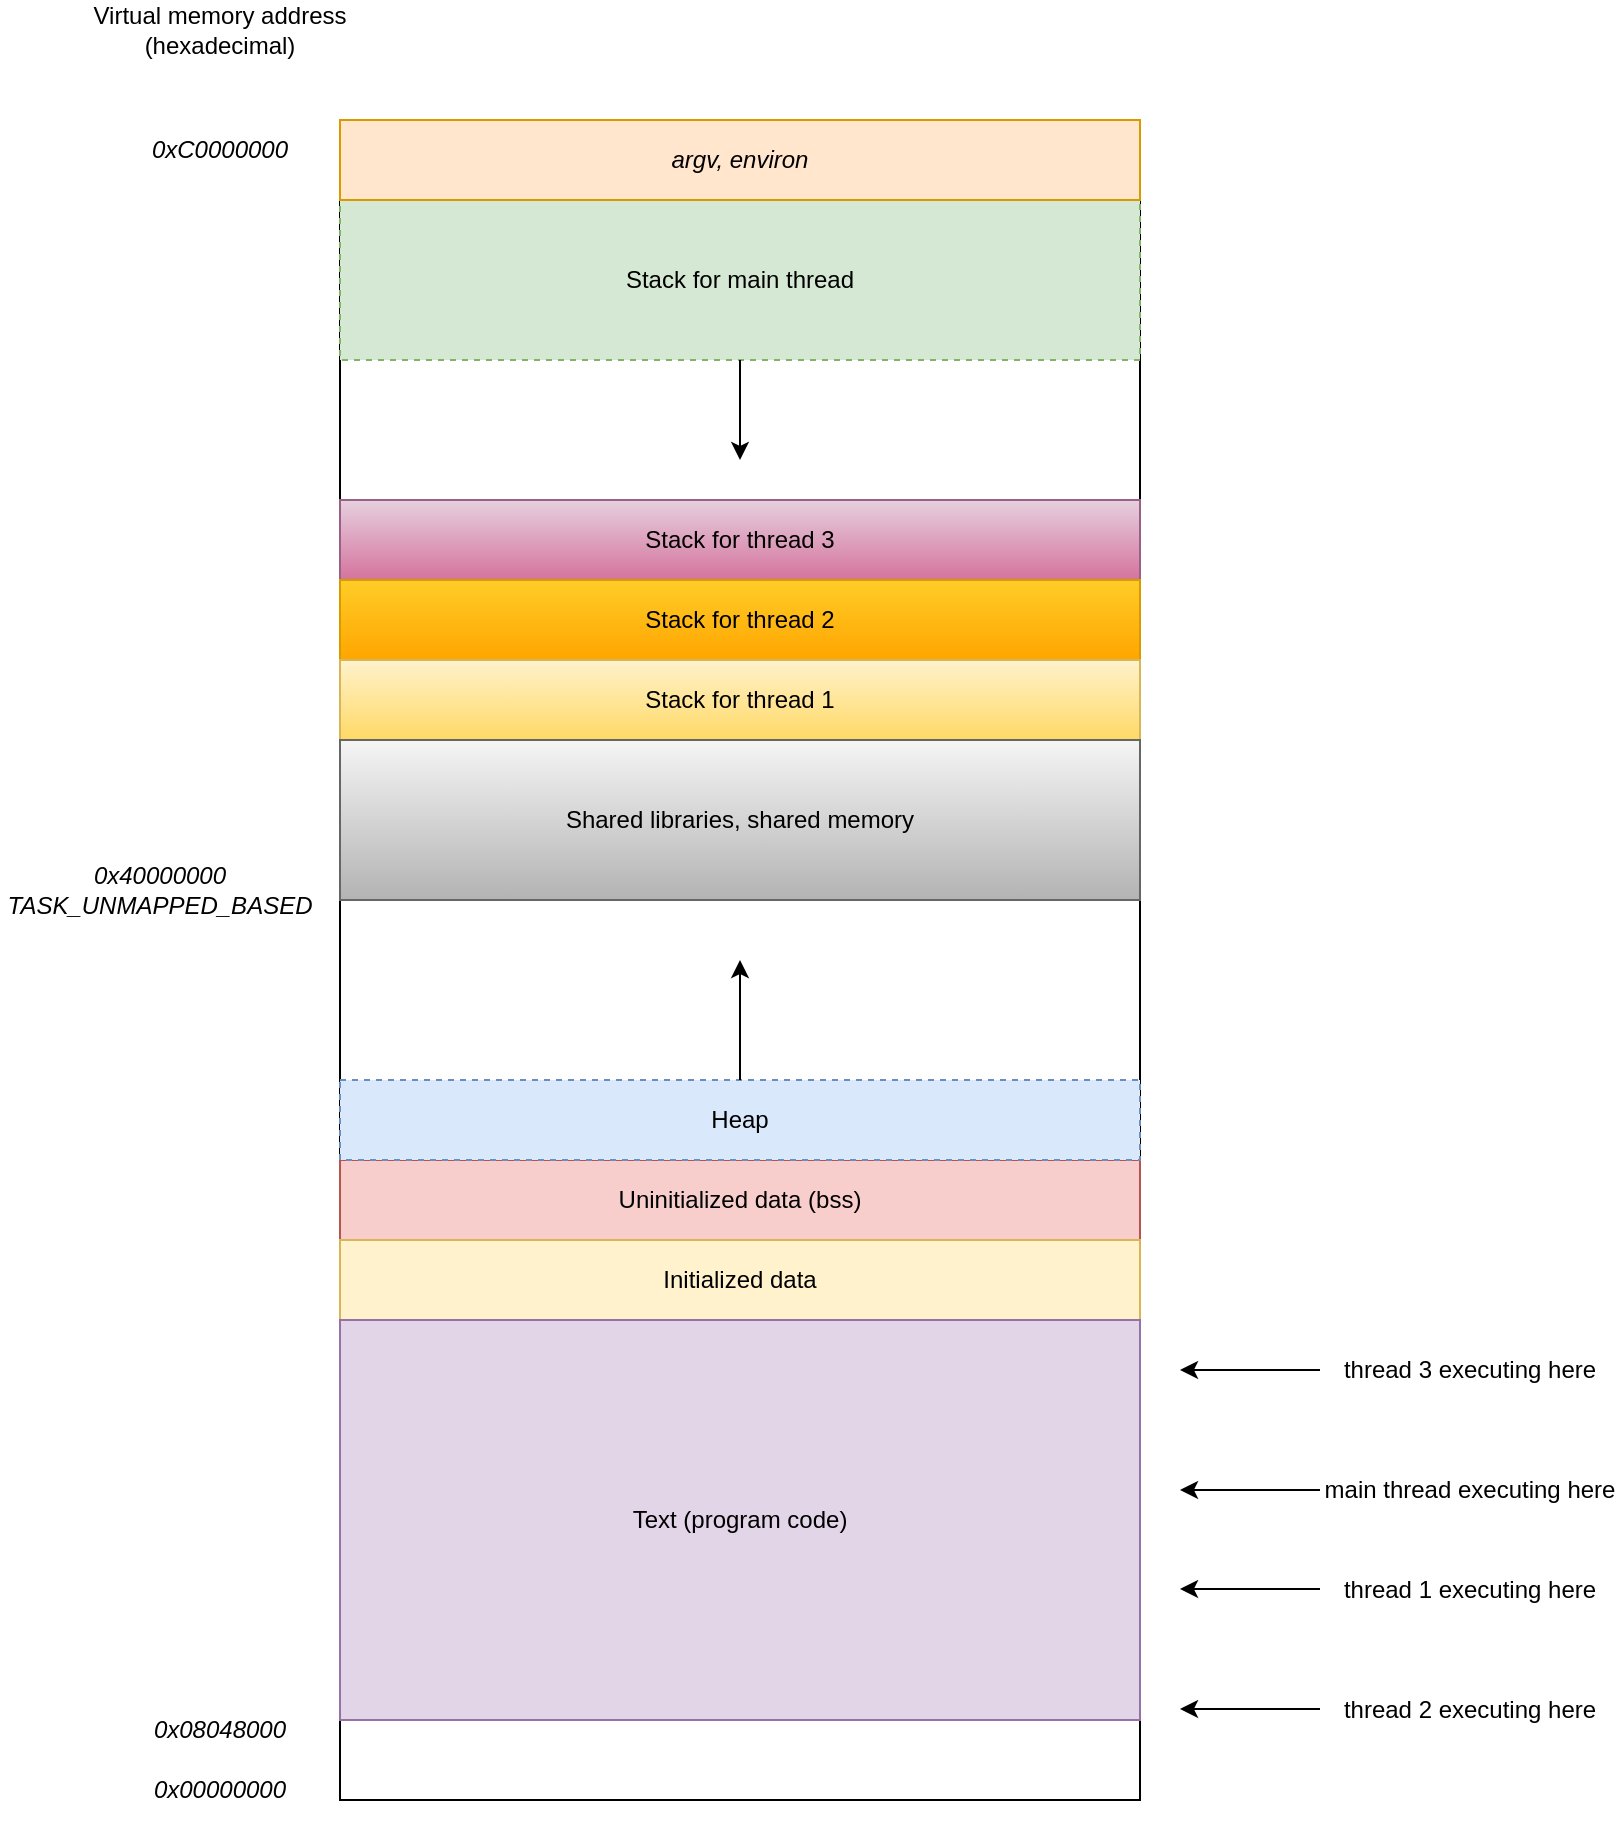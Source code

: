 <mxfile version="26.2.14">
  <diagram name="Page-1" id="KLsl2isoUlMQOj0sN12q">
    <mxGraphModel dx="1356" dy="763" grid="1" gridSize="10" guides="1" tooltips="1" connect="1" arrows="1" fold="1" page="1" pageScale="1" pageWidth="850" pageHeight="1100" math="0" shadow="0">
      <root>
        <mxCell id="0" />
        <mxCell id="1" parent="0" />
        <mxCell id="OtdpyTOwJHjtvAelxp_J-1" value="" style="rounded=0;whiteSpace=wrap;html=1;" vertex="1" parent="1">
          <mxGeometry x="190" y="80" width="400" height="840" as="geometry" />
        </mxCell>
        <mxCell id="OtdpyTOwJHjtvAelxp_J-6" value="Stack for main thread" style="rounded=0;whiteSpace=wrap;html=1;dashed=1;fillColor=#d5e8d4;strokeColor=#82b366;" vertex="1" parent="1">
          <mxGeometry x="190" y="120" width="400" height="80" as="geometry" />
        </mxCell>
        <mxCell id="OtdpyTOwJHjtvAelxp_J-2" value="&lt;i&gt;argv, environ&lt;/i&gt;" style="rounded=0;whiteSpace=wrap;html=1;fillColor=#ffe6cc;strokeColor=#d79b00;" vertex="1" parent="1">
          <mxGeometry x="190" y="80" width="400" height="40" as="geometry" />
        </mxCell>
        <mxCell id="OtdpyTOwJHjtvAelxp_J-3" value="Virtual memory address (hexadecimal)" style="text;html=1;align=center;verticalAlign=middle;whiteSpace=wrap;rounded=0;" vertex="1" parent="1">
          <mxGeometry x="30" y="20" width="200" height="30" as="geometry" />
        </mxCell>
        <mxCell id="OtdpyTOwJHjtvAelxp_J-4" value="0xC0000000" style="text;html=1;align=center;verticalAlign=middle;whiteSpace=wrap;rounded=0;fontStyle=2" vertex="1" parent="1">
          <mxGeometry x="80" y="80" width="100" height="30" as="geometry" />
        </mxCell>
        <mxCell id="OtdpyTOwJHjtvAelxp_J-7" value="Stack for thread 3" style="rounded=0;whiteSpace=wrap;html=1;fillColor=#e6d0de;gradientColor=#d5739d;strokeColor=#996185;" vertex="1" parent="1">
          <mxGeometry x="190" y="270" width="400" height="40" as="geometry" />
        </mxCell>
        <mxCell id="OtdpyTOwJHjtvAelxp_J-8" value="Stack for thread 2" style="rounded=0;whiteSpace=wrap;html=1;fillColor=#ffcd28;gradientColor=#ffa500;strokeColor=#d79b00;" vertex="1" parent="1">
          <mxGeometry x="190" y="310" width="400" height="40" as="geometry" />
        </mxCell>
        <mxCell id="OtdpyTOwJHjtvAelxp_J-9" value="Stack for thread 1" style="rounded=0;whiteSpace=wrap;html=1;fillColor=#fff2cc;gradientColor=#ffd966;strokeColor=#d6b656;" vertex="1" parent="1">
          <mxGeometry x="190" y="350" width="400" height="40" as="geometry" />
        </mxCell>
        <mxCell id="OtdpyTOwJHjtvAelxp_J-10" value="Shared libraries, shared memory" style="rounded=0;whiteSpace=wrap;html=1;fillColor=#f5f5f5;gradientColor=#b3b3b3;strokeColor=#666666;" vertex="1" parent="1">
          <mxGeometry x="190" y="390" width="400" height="80" as="geometry" />
        </mxCell>
        <mxCell id="OtdpyTOwJHjtvAelxp_J-11" value="Uninitialized data (bss)" style="rounded=0;whiteSpace=wrap;html=1;fillColor=#f8cecc;strokeColor=#b85450;" vertex="1" parent="1">
          <mxGeometry x="190" y="600" width="400" height="40" as="geometry" />
        </mxCell>
        <mxCell id="OtdpyTOwJHjtvAelxp_J-12" value="Initialized data" style="rounded=0;whiteSpace=wrap;html=1;fillColor=#fff2cc;strokeColor=#d6b656;" vertex="1" parent="1">
          <mxGeometry x="190" y="640" width="400" height="40" as="geometry" />
        </mxCell>
        <mxCell id="OtdpyTOwJHjtvAelxp_J-13" value="Text (program code)" style="rounded=0;whiteSpace=wrap;html=1;fillColor=#e1d5e7;strokeColor=#9673a6;" vertex="1" parent="1">
          <mxGeometry x="190" y="680" width="400" height="200" as="geometry" />
        </mxCell>
        <mxCell id="OtdpyTOwJHjtvAelxp_J-15" value="Heap" style="rounded=0;whiteSpace=wrap;html=1;dashed=1;fillColor=#dae8fc;strokeColor=#6c8ebf;" vertex="1" parent="1">
          <mxGeometry x="190" y="560" width="400" height="40" as="geometry" />
        </mxCell>
        <mxCell id="OtdpyTOwJHjtvAelxp_J-14" value="0x40000000&lt;br&gt;TASK_UNMAPPED_BASED" style="text;html=1;align=center;verticalAlign=middle;whiteSpace=wrap;rounded=0;fontStyle=2" vertex="1" parent="1">
          <mxGeometry x="20" y="450" width="160" height="30" as="geometry" />
        </mxCell>
        <mxCell id="OtdpyTOwJHjtvAelxp_J-16" value="" style="endArrow=classic;html=1;rounded=0;exitX=0.5;exitY=1;exitDx=0;exitDy=0;" edge="1" parent="1" source="OtdpyTOwJHjtvAelxp_J-6">
          <mxGeometry width="50" height="50" relative="1" as="geometry">
            <mxPoint x="310" y="480" as="sourcePoint" />
            <mxPoint x="390" y="250" as="targetPoint" />
          </mxGeometry>
        </mxCell>
        <mxCell id="OtdpyTOwJHjtvAelxp_J-17" value="" style="endArrow=classic;html=1;rounded=0;exitX=0.5;exitY=0;exitDx=0;exitDy=0;entryX=0.5;entryY=0.5;entryDx=0;entryDy=0;entryPerimeter=0;" edge="1" parent="1" source="OtdpyTOwJHjtvAelxp_J-15" target="OtdpyTOwJHjtvAelxp_J-1">
          <mxGeometry width="50" height="50" relative="1" as="geometry">
            <mxPoint x="310" y="480" as="sourcePoint" />
            <mxPoint x="360" y="430" as="targetPoint" />
          </mxGeometry>
        </mxCell>
        <mxCell id="OtdpyTOwJHjtvAelxp_J-18" value="0x08048000" style="text;html=1;align=center;verticalAlign=middle;whiteSpace=wrap;rounded=0;fontStyle=2" vertex="1" parent="1">
          <mxGeometry x="80" y="870" width="100" height="30" as="geometry" />
        </mxCell>
        <mxCell id="OtdpyTOwJHjtvAelxp_J-19" value="0x00000000" style="text;html=1;align=center;verticalAlign=middle;whiteSpace=wrap;rounded=0;fontStyle=2" vertex="1" parent="1">
          <mxGeometry x="80" y="900" width="100" height="30" as="geometry" />
        </mxCell>
        <mxCell id="OtdpyTOwJHjtvAelxp_J-20" value="thread 3 executing here" style="text;html=1;align=center;verticalAlign=middle;whiteSpace=wrap;rounded=0;" vertex="1" parent="1">
          <mxGeometry x="680" y="690" width="150" height="30" as="geometry" />
        </mxCell>
        <mxCell id="OtdpyTOwJHjtvAelxp_J-21" value="" style="endArrow=classic;html=1;rounded=0;exitX=0;exitY=0.5;exitDx=0;exitDy=0;" edge="1" parent="1" source="OtdpyTOwJHjtvAelxp_J-20">
          <mxGeometry width="50" height="50" relative="1" as="geometry">
            <mxPoint x="400" y="550" as="sourcePoint" />
            <mxPoint x="610" y="705" as="targetPoint" />
          </mxGeometry>
        </mxCell>
        <mxCell id="OtdpyTOwJHjtvAelxp_J-22" value="main thread executing here" style="text;html=1;align=center;verticalAlign=middle;whiteSpace=wrap;rounded=0;" vertex="1" parent="1">
          <mxGeometry x="680" y="750" width="150" height="30" as="geometry" />
        </mxCell>
        <mxCell id="OtdpyTOwJHjtvAelxp_J-23" value="" style="endArrow=classic;html=1;rounded=0;exitX=0;exitY=0.5;exitDx=0;exitDy=0;" edge="1" parent="1">
          <mxGeometry width="50" height="50" relative="1" as="geometry">
            <mxPoint x="680" y="765" as="sourcePoint" />
            <mxPoint x="610" y="765" as="targetPoint" />
          </mxGeometry>
        </mxCell>
        <mxCell id="OtdpyTOwJHjtvAelxp_J-24" value="thread 1 executing here" style="text;html=1;align=center;verticalAlign=middle;whiteSpace=wrap;rounded=0;" vertex="1" parent="1">
          <mxGeometry x="680" y="800" width="150" height="30" as="geometry" />
        </mxCell>
        <mxCell id="OtdpyTOwJHjtvAelxp_J-25" value="" style="endArrow=classic;html=1;rounded=0;exitX=0;exitY=0.5;exitDx=0;exitDy=0;" edge="1" parent="1">
          <mxGeometry width="50" height="50" relative="1" as="geometry">
            <mxPoint x="680" y="814.5" as="sourcePoint" />
            <mxPoint x="610" y="814.5" as="targetPoint" />
          </mxGeometry>
        </mxCell>
        <mxCell id="OtdpyTOwJHjtvAelxp_J-26" value="thread 2 executing here" style="text;html=1;align=center;verticalAlign=middle;whiteSpace=wrap;rounded=0;" vertex="1" parent="1">
          <mxGeometry x="680" y="860" width="150" height="30" as="geometry" />
        </mxCell>
        <mxCell id="OtdpyTOwJHjtvAelxp_J-27" value="" style="endArrow=classic;html=1;rounded=0;exitX=0;exitY=0.5;exitDx=0;exitDy=0;" edge="1" parent="1">
          <mxGeometry width="50" height="50" relative="1" as="geometry">
            <mxPoint x="680" y="874.5" as="sourcePoint" />
            <mxPoint x="610" y="874.5" as="targetPoint" />
          </mxGeometry>
        </mxCell>
      </root>
    </mxGraphModel>
  </diagram>
</mxfile>
